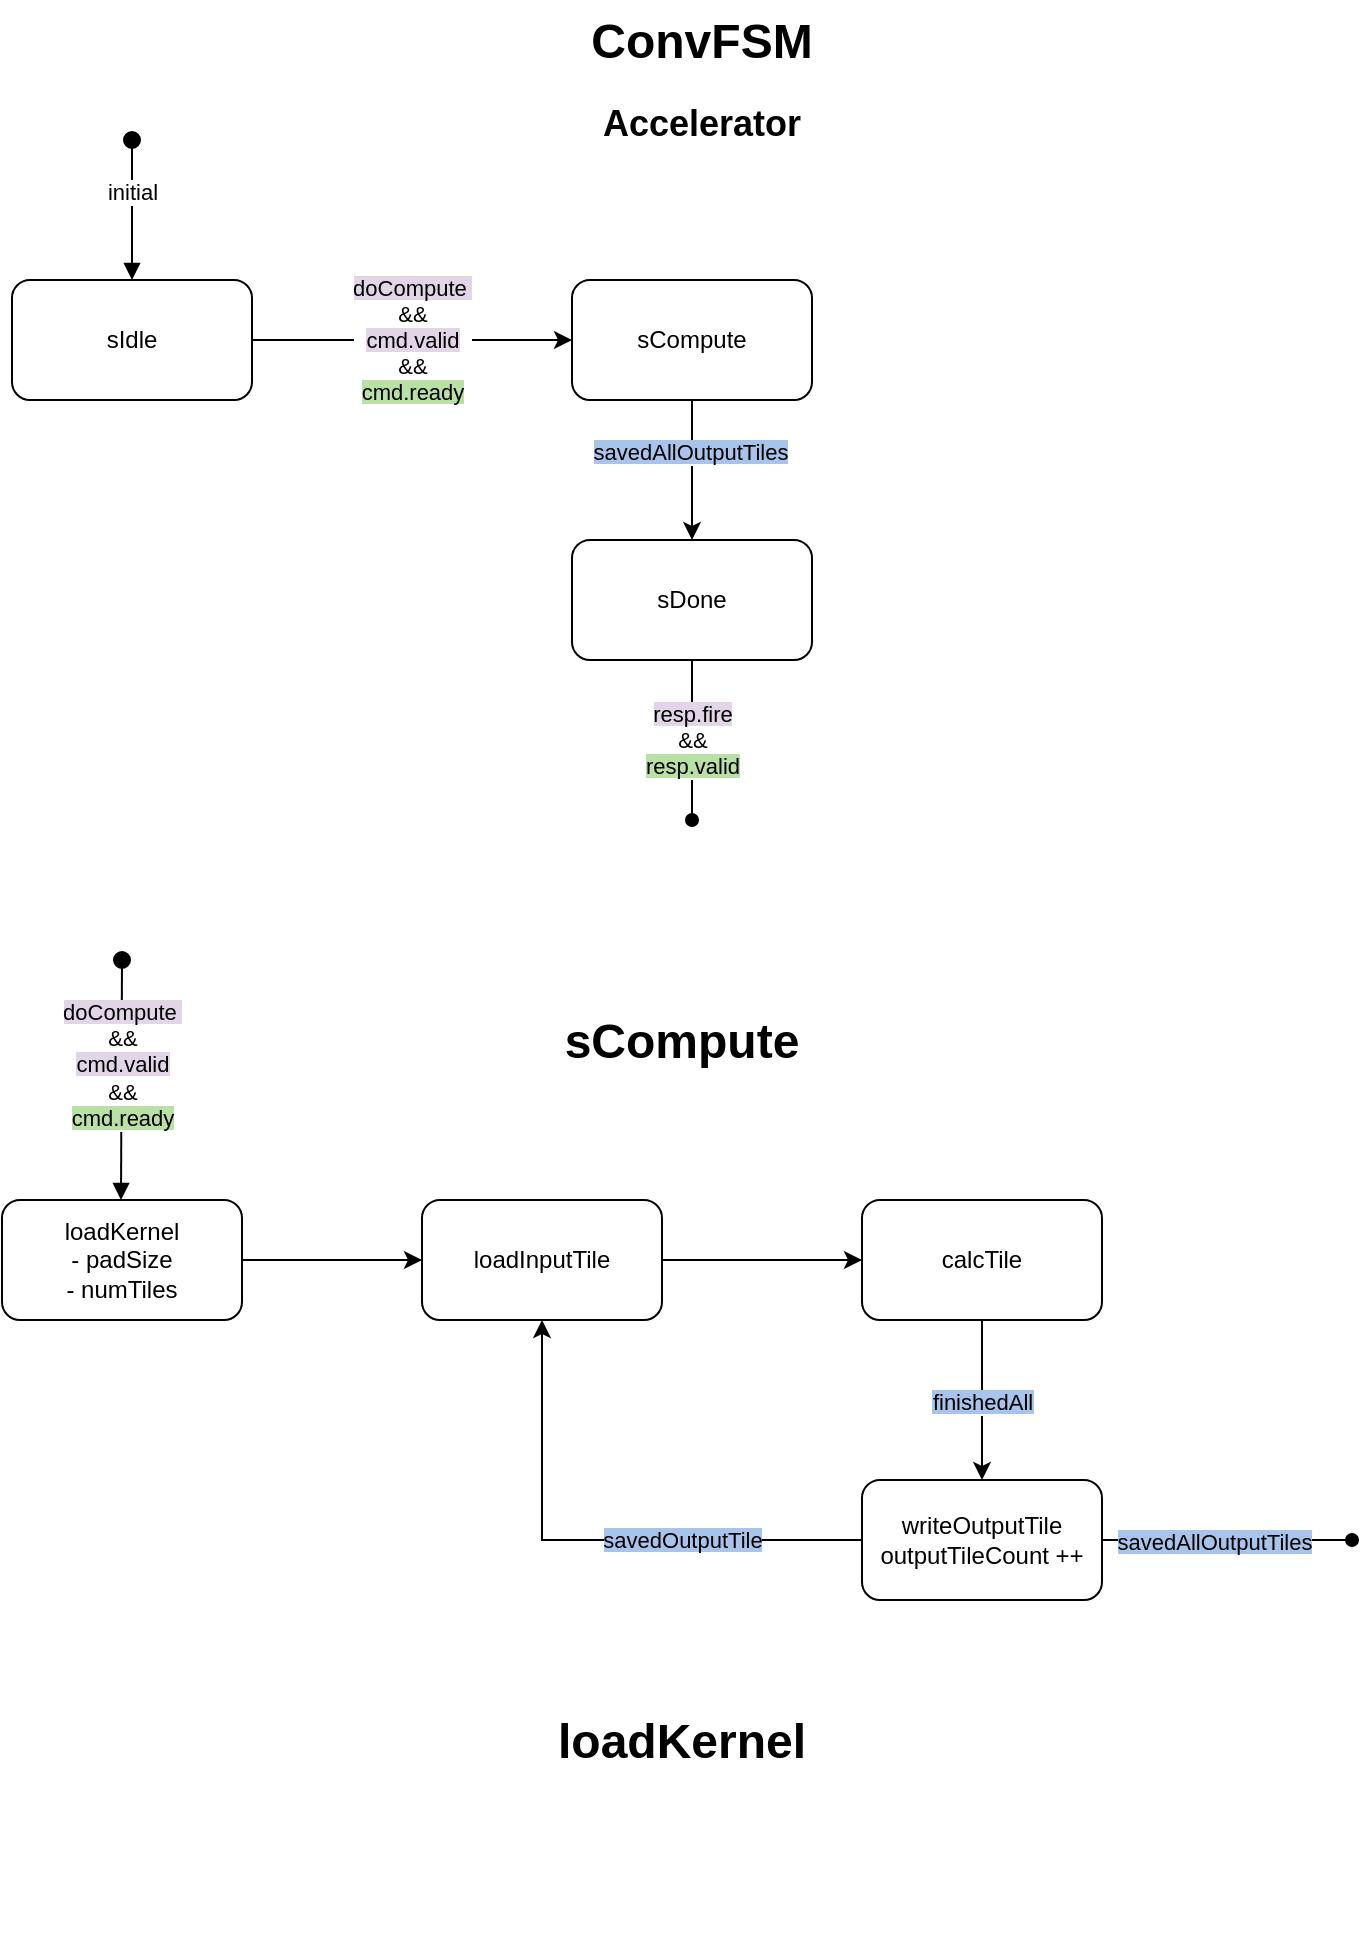 <mxfile version="27.0.5">
  <diagram name="Page-1" id="AbGpAP4MnXm49M3xG25A">
    <mxGraphModel dx="1018" dy="689" grid="1" gridSize="10" guides="1" tooltips="1" connect="1" arrows="1" fold="1" page="1" pageScale="1" pageWidth="850" pageHeight="1100" math="0" shadow="0">
      <root>
        <mxCell id="0" />
        <mxCell id="1" parent="0" />
        <mxCell id="mHajlrHNez_8a4drACEi-1" value="&lt;h1 style=&quot;margin-top: 0px;&quot;&gt;ConvFSM&lt;/h1&gt;&lt;h2&gt;Accelerator&lt;/h2&gt;" style="text;html=1;whiteSpace=wrap;overflow=hidden;rounded=0;align=center;" parent="1" vertex="1">
          <mxGeometry x="335" y="10" width="180" height="120" as="geometry" />
        </mxCell>
        <mxCell id="mHajlrHNez_8a4drACEi-3" value="sCompute" style="rounded=1;whiteSpace=wrap;html=1;" parent="1" vertex="1">
          <mxGeometry x="360" y="150" width="120" height="60" as="geometry" />
        </mxCell>
        <mxCell id="mHajlrHNez_8a4drACEi-4" value="sDone" style="rounded=1;whiteSpace=wrap;html=1;" parent="1" vertex="1">
          <mxGeometry x="360" y="280" width="120" height="60" as="geometry" />
        </mxCell>
        <mxCell id="mHajlrHNez_8a4drACEi-5" value="initial" style="html=1;verticalAlign=bottom;startArrow=oval;startFill=1;endArrow=block;startSize=8;curved=0;rounded=0;entryX=0.5;entryY=0;entryDx=0;entryDy=0;" parent="1" edge="1">
          <mxGeometry width="60" relative="1" as="geometry">
            <mxPoint x="140" y="80" as="sourcePoint" />
            <mxPoint x="140" y="150" as="targetPoint" />
          </mxGeometry>
        </mxCell>
        <mxCell id="mHajlrHNez_8a4drACEi-7" value="" style="endArrow=classic;html=1;rounded=0;exitX=1;exitY=0.5;exitDx=0;exitDy=0;entryX=0;entryY=0.5;entryDx=0;entryDy=0;" parent="1" target="mHajlrHNez_8a4drACEi-3" edge="1">
          <mxGeometry width="50" height="50" relative="1" as="geometry">
            <mxPoint x="200" y="180" as="sourcePoint" />
            <mxPoint x="450" y="330" as="targetPoint" />
          </mxGeometry>
        </mxCell>
        <mxCell id="mHajlrHNez_8a4drACEi-8" value="&lt;span style=&quot;background-color: rgb(225, 213, 231);&quot;&gt;doCompute&amp;nbsp;&lt;/span&gt;&lt;div&gt;&lt;span&gt;&amp;amp;&amp;amp;&lt;/span&gt;&lt;/div&gt;&lt;div&gt;&lt;span style=&quot;background-color: rgb(225, 213, 231);&quot;&gt;cmd.valid&lt;/span&gt;&lt;/div&gt;&lt;div&gt;&lt;span&gt;&amp;amp;&amp;amp;&lt;/span&gt;&lt;/div&gt;&lt;div&gt;&lt;span style=&quot;background-color: rgb(185, 224, 165);&quot;&gt;cmd.ready&lt;/span&gt;&lt;/div&gt;" style="edgeLabel;html=1;align=center;verticalAlign=middle;resizable=0;points=[];" parent="mHajlrHNez_8a4drACEi-7" vertex="1" connectable="0">
          <mxGeometry x="-0.113" y="1" relative="1" as="geometry">
            <mxPoint x="9" y="1" as="offset" />
          </mxGeometry>
        </mxCell>
        <mxCell id="mHajlrHNez_8a4drACEi-9" value="" style="endArrow=classic;html=1;rounded=0;exitX=0.5;exitY=1;exitDx=0;exitDy=0;entryX=0.5;entryY=0;entryDx=0;entryDy=0;" parent="1" source="mHajlrHNez_8a4drACEi-3" target="mHajlrHNez_8a4drACEi-4" edge="1">
          <mxGeometry width="50" height="50" relative="1" as="geometry">
            <mxPoint x="400" y="380" as="sourcePoint" />
            <mxPoint x="450" y="330" as="targetPoint" />
          </mxGeometry>
        </mxCell>
        <mxCell id="mHajlrHNez_8a4drACEi-10" value="&lt;span style=&quot;background-color: rgb(169, 196, 235);&quot;&gt;savedAllOutputTiles&lt;/span&gt;" style="edgeLabel;html=1;align=center;verticalAlign=middle;resizable=0;points=[];" parent="mHajlrHNez_8a4drACEi-9" vertex="1" connectable="0">
          <mxGeometry x="-0.267" y="-1" relative="1" as="geometry">
            <mxPoint as="offset" />
          </mxGeometry>
        </mxCell>
        <mxCell id="mHajlrHNez_8a4drACEi-11" value="" style="endArrow=oval;html=1;rounded=0;exitX=0.5;exitY=1;exitDx=0;exitDy=0;endFill=1;" parent="1" source="mHajlrHNez_8a4drACEi-4" edge="1">
          <mxGeometry width="50" height="50" relative="1" as="geometry">
            <mxPoint x="420" y="460" as="sourcePoint" />
            <mxPoint x="420" y="420" as="targetPoint" />
          </mxGeometry>
        </mxCell>
        <mxCell id="mHajlrHNez_8a4drACEi-12" value="&lt;div&gt;&lt;span style=&quot;background-color: rgb(225, 213, 231);&quot;&gt;resp.fire&lt;/span&gt;&lt;/div&gt;&lt;div&gt;&amp;amp;&amp;amp;&lt;/div&gt;&lt;span style=&quot;background-color: rgb(185, 224, 165);&quot;&gt;resp.valid&lt;/span&gt;" style="edgeLabel;html=1;align=center;verticalAlign=middle;resizable=0;points=[];" parent="mHajlrHNez_8a4drACEi-11" vertex="1" connectable="0">
          <mxGeometry x="-0.325" y="1" relative="1" as="geometry">
            <mxPoint x="-1" y="13" as="offset" />
          </mxGeometry>
        </mxCell>
        <mxCell id="9_EJvV3WEVmUTqAfREFr-1" value="sIdle" style="rounded=1;whiteSpace=wrap;html=1;" vertex="1" parent="1">
          <mxGeometry x="80" y="150" width="120" height="60" as="geometry" />
        </mxCell>
        <mxCell id="9_EJvV3WEVmUTqAfREFr-2" value="&lt;h1 style=&quot;margin-top: 0px;&quot;&gt;sCompute&lt;/h1&gt;" style="text;html=1;whiteSpace=wrap;overflow=hidden;rounded=0;align=center;" vertex="1" parent="1">
          <mxGeometry x="325" y="510" width="180" height="120" as="geometry" />
        </mxCell>
        <mxCell id="9_EJvV3WEVmUTqAfREFr-6" value="" style="edgeStyle=orthogonalEdgeStyle;rounded=0;orthogonalLoop=1;jettySize=auto;html=1;" edge="1" parent="1" source="9_EJvV3WEVmUTqAfREFr-3" target="9_EJvV3WEVmUTqAfREFr-4">
          <mxGeometry relative="1" as="geometry" />
        </mxCell>
        <mxCell id="9_EJvV3WEVmUTqAfREFr-3" value="loadKernel&lt;div&gt;- padSize&lt;/div&gt;&lt;div&gt;- numTiles&lt;/div&gt;" style="rounded=1;whiteSpace=wrap;html=1;" vertex="1" parent="1">
          <mxGeometry x="75" y="610" width="120" height="60" as="geometry" />
        </mxCell>
        <mxCell id="9_EJvV3WEVmUTqAfREFr-8" value="" style="edgeStyle=orthogonalEdgeStyle;rounded=0;orthogonalLoop=1;jettySize=auto;html=1;" edge="1" parent="1" source="9_EJvV3WEVmUTqAfREFr-4" target="9_EJvV3WEVmUTqAfREFr-7">
          <mxGeometry relative="1" as="geometry" />
        </mxCell>
        <mxCell id="9_EJvV3WEVmUTqAfREFr-4" value="loadInputTile" style="rounded=1;whiteSpace=wrap;html=1;" vertex="1" parent="1">
          <mxGeometry x="285" y="610" width="120" height="60" as="geometry" />
        </mxCell>
        <mxCell id="9_EJvV3WEVmUTqAfREFr-5" value="&lt;span style=&quot;background-color: rgb(225, 213, 231);&quot;&gt;doCompute&amp;nbsp;&lt;/span&gt;&lt;div&gt;&amp;amp;&amp;amp;&lt;/div&gt;&lt;div&gt;&lt;span style=&quot;background-color: rgb(225, 213, 231);&quot;&gt;cmd.valid&lt;/span&gt;&lt;/div&gt;&lt;div&gt;&amp;amp;&amp;amp;&lt;/div&gt;&lt;div&gt;&lt;span style=&quot;background-color: rgb(185, 224, 165);&quot;&gt;cmd.ready&lt;/span&gt;&lt;/div&gt;" style="html=1;verticalAlign=bottom;startArrow=oval;startFill=1;endArrow=block;startSize=8;curved=0;rounded=0;entryX=0.5;entryY=0;entryDx=0;entryDy=0;" edge="1" parent="1">
          <mxGeometry x="0.467" width="60" relative="1" as="geometry">
            <mxPoint x="135" y="490" as="sourcePoint" />
            <mxPoint x="134.5" y="610" as="targetPoint" />
            <mxPoint as="offset" />
          </mxGeometry>
        </mxCell>
        <mxCell id="9_EJvV3WEVmUTqAfREFr-10" value="" style="edgeStyle=orthogonalEdgeStyle;rounded=0;orthogonalLoop=1;jettySize=auto;html=1;endArrow=classic;endFill=1;entryX=0.5;entryY=0;entryDx=0;entryDy=0;" edge="1" parent="1" source="9_EJvV3WEVmUTqAfREFr-7" target="9_EJvV3WEVmUTqAfREFr-13">
          <mxGeometry relative="1" as="geometry">
            <mxPoint x="565" y="750" as="targetPoint" />
          </mxGeometry>
        </mxCell>
        <mxCell id="9_EJvV3WEVmUTqAfREFr-11" value="&lt;span style=&quot;background-color: rgb(169, 196, 235);&quot;&gt;finishedAll&lt;/span&gt;" style="edgeLabel;html=1;align=center;verticalAlign=middle;resizable=0;points=[];" vertex="1" connectable="0" parent="9_EJvV3WEVmUTqAfREFr-10">
          <mxGeometry x="0.014" relative="1" as="geometry">
            <mxPoint as="offset" />
          </mxGeometry>
        </mxCell>
        <mxCell id="9_EJvV3WEVmUTqAfREFr-7" value="calcTile" style="rounded=1;whiteSpace=wrap;html=1;" vertex="1" parent="1">
          <mxGeometry x="505" y="610" width="120" height="60" as="geometry" />
        </mxCell>
        <mxCell id="9_EJvV3WEVmUTqAfREFr-12" value="&lt;h1 style=&quot;margin-top: 0px;&quot;&gt;loadKernel&lt;/h1&gt;" style="text;html=1;whiteSpace=wrap;overflow=hidden;rounded=0;align=center;" vertex="1" parent="1">
          <mxGeometry x="325" y="860" width="180" height="120" as="geometry" />
        </mxCell>
        <mxCell id="9_EJvV3WEVmUTqAfREFr-13" value="writeOutputTile&lt;div&gt;outputTileCount ++&lt;/div&gt;" style="rounded=1;whiteSpace=wrap;html=1;" vertex="1" parent="1">
          <mxGeometry x="505" y="750" width="120" height="60" as="geometry" />
        </mxCell>
        <mxCell id="9_EJvV3WEVmUTqAfREFr-14" value="" style="endArrow=classic;html=1;rounded=0;exitX=0;exitY=0.5;exitDx=0;exitDy=0;entryX=0.5;entryY=1;entryDx=0;entryDy=0;" edge="1" parent="1" source="9_EJvV3WEVmUTqAfREFr-13" target="9_EJvV3WEVmUTqAfREFr-4">
          <mxGeometry width="50" height="50" relative="1" as="geometry">
            <mxPoint x="400" y="740" as="sourcePoint" />
            <mxPoint x="450" y="690" as="targetPoint" />
            <Array as="points">
              <mxPoint x="345" y="780" />
            </Array>
          </mxGeometry>
        </mxCell>
        <mxCell id="9_EJvV3WEVmUTqAfREFr-15" value="&lt;span style=&quot;background-color: rgb(169, 196, 235);&quot;&gt;savedOutputTile&lt;/span&gt;" style="edgeLabel;html=1;align=center;verticalAlign=middle;resizable=0;points=[];" vertex="1" connectable="0" parent="9_EJvV3WEVmUTqAfREFr-14">
          <mxGeometry x="-0.037" y="-3" relative="1" as="geometry">
            <mxPoint x="40" y="3" as="offset" />
          </mxGeometry>
        </mxCell>
        <mxCell id="9_EJvV3WEVmUTqAfREFr-16" value="" style="endArrow=oval;html=1;rounded=0;exitX=1;exitY=0.5;exitDx=0;exitDy=0;endFill=1;" edge="1" parent="1" source="9_EJvV3WEVmUTqAfREFr-13">
          <mxGeometry width="50" height="50" relative="1" as="geometry">
            <mxPoint x="400" y="790" as="sourcePoint" />
            <mxPoint x="750" y="780" as="targetPoint" />
          </mxGeometry>
        </mxCell>
        <mxCell id="9_EJvV3WEVmUTqAfREFr-17" value="&lt;span style=&quot;background-color: rgb(169, 196, 235);&quot;&gt;savedAllOutputTiles&lt;/span&gt;" style="edgeLabel;html=1;align=center;verticalAlign=middle;resizable=0;points=[];" vertex="1" connectable="0" parent="9_EJvV3WEVmUTqAfREFr-16">
          <mxGeometry x="-0.104" y="-1" relative="1" as="geometry">
            <mxPoint as="offset" />
          </mxGeometry>
        </mxCell>
      </root>
    </mxGraphModel>
  </diagram>
</mxfile>
